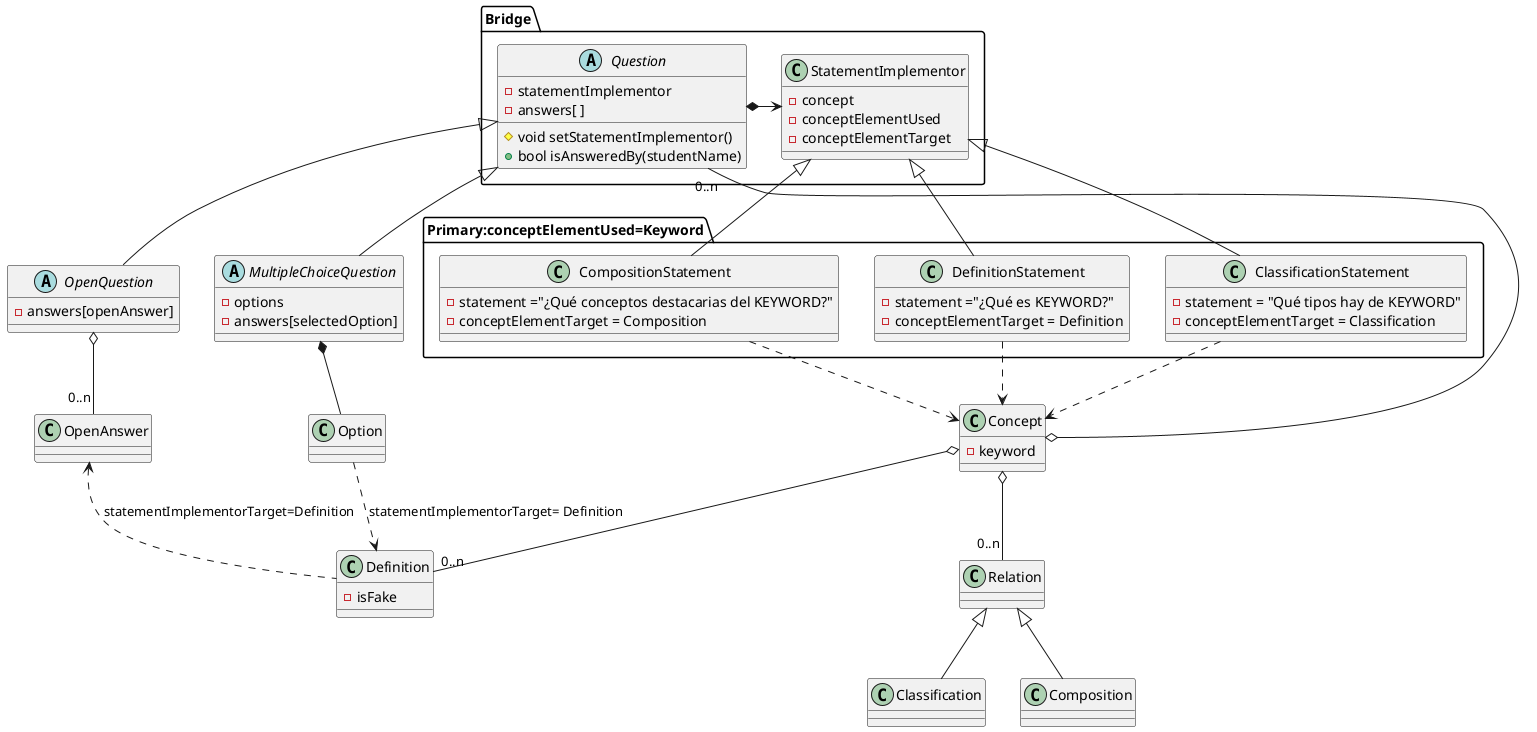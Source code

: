 @startuml ConceptDomainDetailBridge

class Concept {
    - keyword
}

class Definition {
    - isFake
}

class Relation

class Classification

class Composition

package Primary:conceptElementUsed=Keyword {
    class DefinitionStatement {
        - statement ="¿Qué es KEYWORD?"
        - conceptElementTarget = Definition
    }

    class ClassificationStatement {
        - statement = "Qué tipos hay de KEYWORD"
        - conceptElementTarget = Classification
    }

    class CompositionStatement {
        - statement ="¿Qué conceptos destacarias del KEYWORD?"
        - conceptElementTarget = Composition
    }
}

abstract class OpenQuestion {
    -answers[openAnswer]
}

abstract class MultipleChoiceQuestion {
    - options
    - answers[selectedOption]
}

package Bridge {
    abstract class Question {
        - statementImplementor
        - answers[ ]
        # void setStatementImplementor()
        + bool isAnsweredBy(studentName)
    }

    class StatementImplementor {
        - concept
        - conceptElementUsed
        - conceptElementTarget
    }

}

Question *-> StatementImplementor
Question <|-- OpenQuestion
Question <|-- MultipleChoiceQuestion

OpenQuestion o--"0..n" OpenAnswer
MultipleChoiceQuestion *-- Option

DefinitionStatement ..> Concept
ClassificationStatement ..> Concept
CompositionStatement ..> Concept

Concept o-- "0..n" Question
Concept o--"0..n" Definition

Concept o-- "0..n" Relation
Relation <|-- Classification
Relation <|-- Composition


StatementImplementor <|-- DefinitionStatement
OpenAnswer <.. Definition:statementImplementorTarget=Definition
Option ..> Definition :statementImplementorTarget= Definition
StatementImplementor <|-- ClassificationStatement
'OpenClassificationQuestion <.. Classification :answers

StatementImplementor <|-- CompositionStatement
'OpenCompositionQuestion <.. Composition :answers


@enduml

'Secundary <|-- OpenReverseDefinitionQuestion
'OpenReverseDefinitionQuestion *-- ReverseDefinitionTemplate
'OpenField "1..n" --o OpenReverseDefinitionQuestion
'OpenReverseDefinitionQuestion <.. Keyword :Fake <- OpenField

'Secundary <|-- OpenJustificationQuestion
'OpenJustificationQuestion *-- JustificationTemplate
'OpenJustificationQuestion o--"1..n" OpenField
'OpenJustificationQuestion <.. Justification :OpenField

'class Tertiary {
    '    withKeyword
    '    withDefinition
    '   withJustification
    '
    '
    '
    '
    '
'}

'class OpenReverseDefinitionQuestion
'    "¿Qué es REALDEFINITION?"
'class OpenJustificationQuestion
'    "¿La KEYWORD es esta DEFINITION?¿Por qué?"

'MultipleChoiceTertiaryX:
'"Es cierto que la CLAVE no es FAKEDEFINITION porque FAKEJUSTIFICACION"
'    + 1 correct answer:
'"No porque la justificación es falsa"
'   + 3 incorrect answer:
'"Sí, por FAKEJUSTIFICATION"...








